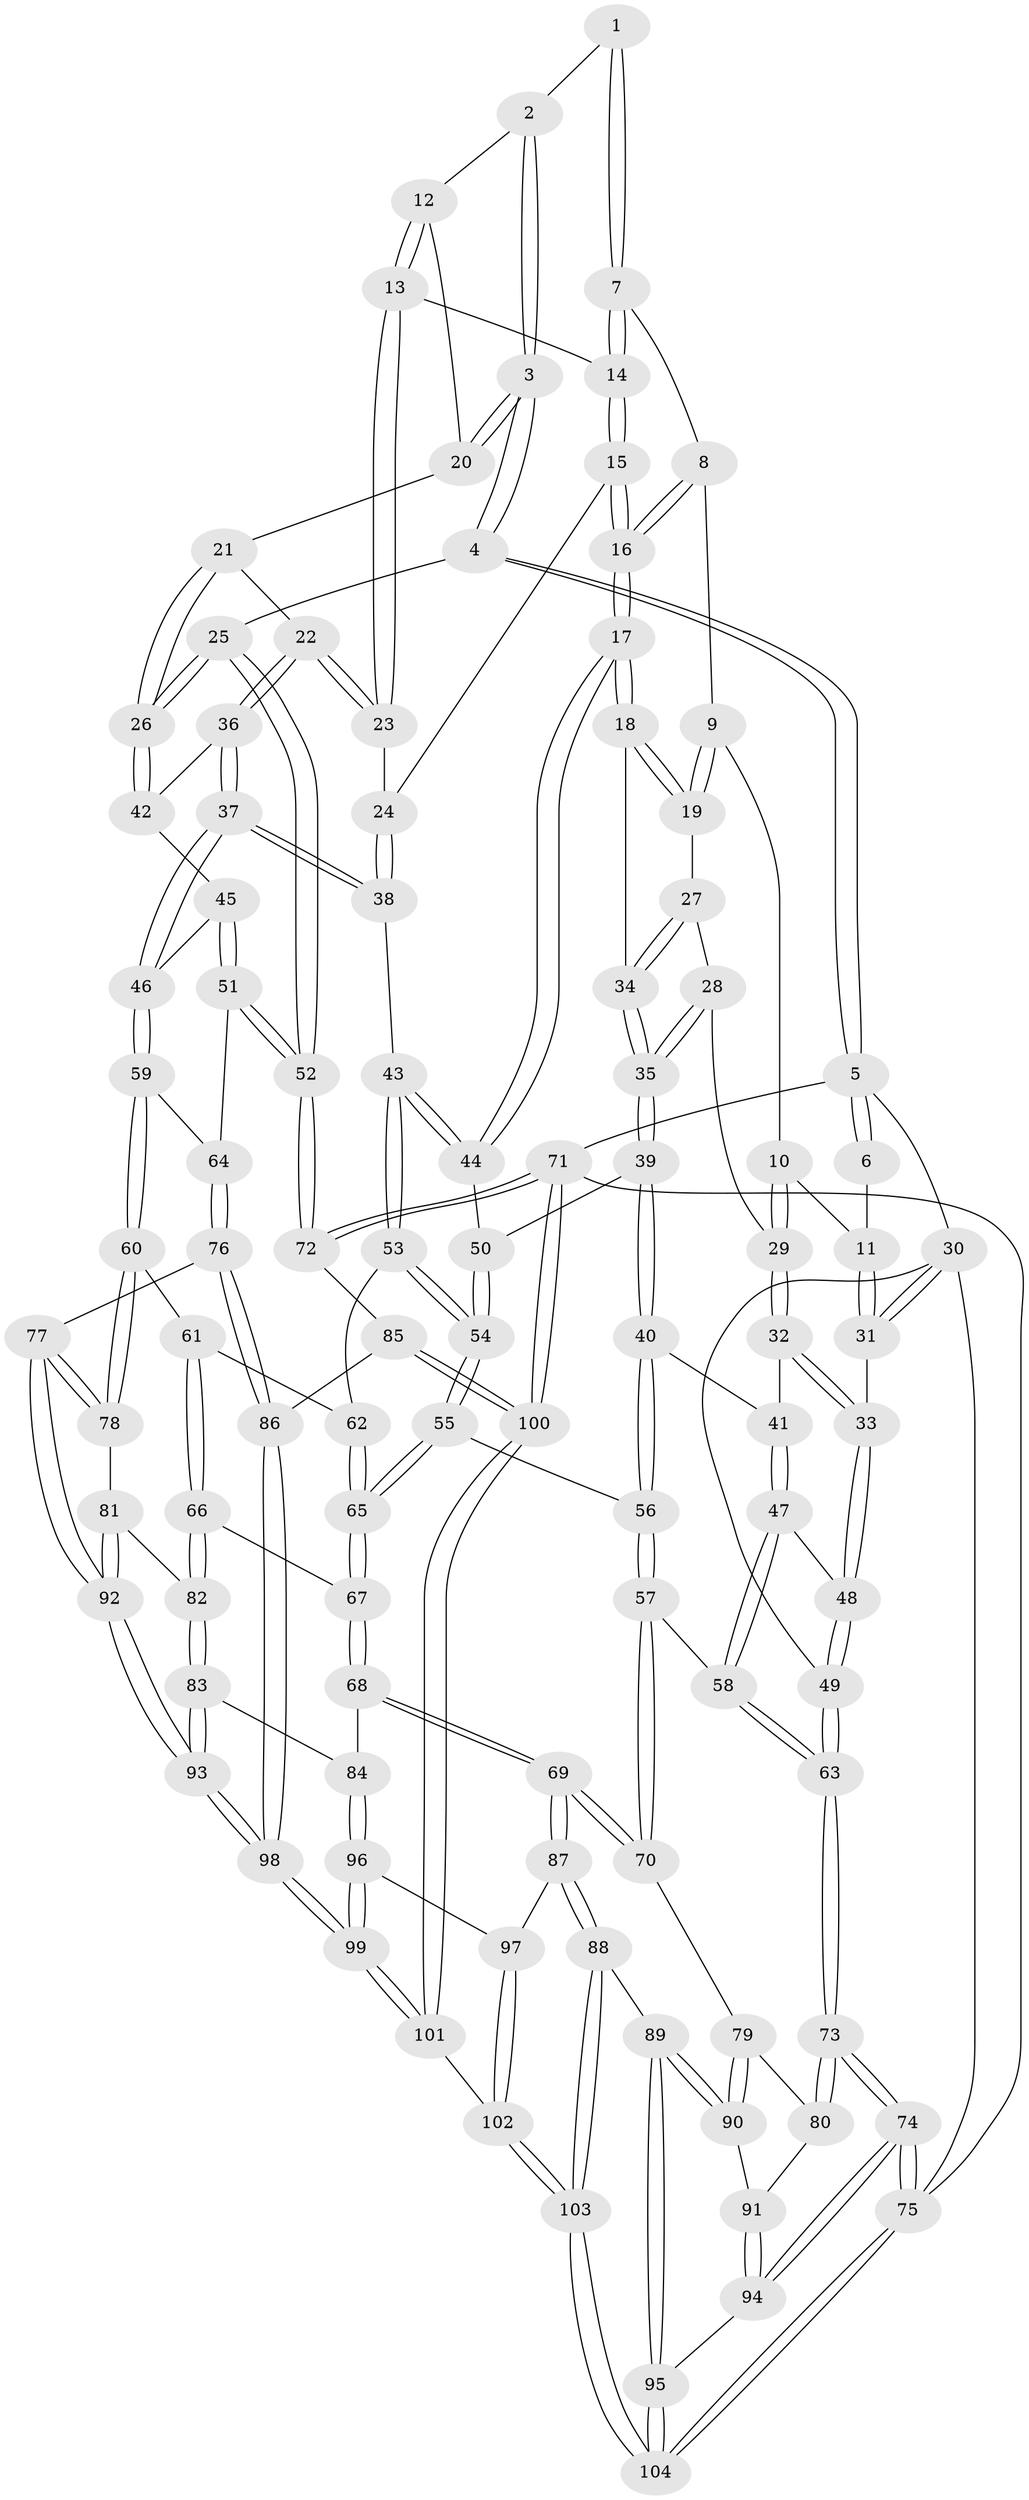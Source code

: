 // coarse degree distribution, {3: 0.1111111111111111, 4: 0.47619047619047616, 5: 0.3333333333333333, 6: 0.07936507936507936}
// Generated by graph-tools (version 1.1) at 2025/52/02/27/25 19:52:35]
// undirected, 104 vertices, 257 edges
graph export_dot {
graph [start="1"]
  node [color=gray90,style=filled];
  1 [pos="+0.6624041881909132+0"];
  2 [pos="+0.8617690276694309+0.058923106984070495"];
  3 [pos="+1+0"];
  4 [pos="+1+0"];
  5 [pos="+1+0"];
  6 [pos="+0.6623847674039215+0"];
  7 [pos="+0.6398190564128364+0"];
  8 [pos="+0.4680784172810604+0.07839158172770896"];
  9 [pos="+0.40916846507044663+0.0883884630378869"];
  10 [pos="+0.018171933398685055+0"];
  11 [pos="+0.016268568657712375+0"];
  12 [pos="+0.8300912871787273+0.1290809479558345"];
  13 [pos="+0.8267038981716671+0.1345154059226369"];
  14 [pos="+0.655003712998988+0.032379085054486584"];
  15 [pos="+0.6230300016528239+0.18979628645653623"];
  16 [pos="+0.5918592753097984+0.2507466303194414"];
  17 [pos="+0.578459196457288+0.2956538287180037"];
  18 [pos="+0.4466437839758911+0.20888791919801858"];
  19 [pos="+0.4059252660354545+0.17229897945775835"];
  20 [pos="+1+0.042881335157089896"];
  21 [pos="+0.9283755413946209+0.17568941735508725"];
  22 [pos="+0.8476512941016294+0.18550410167472106"];
  23 [pos="+0.8384623690198093+0.17636280247550706"];
  24 [pos="+0.7913211148009063+0.1951853177901901"];
  25 [pos="+1+0.3934129589351806"];
  26 [pos="+1+0.32639661347254545"];
  27 [pos="+0.36247496680388624+0.19900623193557457"];
  28 [pos="+0.25052270408581834+0.18178434295893872"];
  29 [pos="+0.16129748024193732+0.12374282055417017"];
  30 [pos="+0+0"];
  31 [pos="+0+0"];
  32 [pos="+0.1437490617417976+0.2756808130976438"];
  33 [pos="+0.06617852713044164+0.33956832882785754"];
  34 [pos="+0.3313590367405634+0.34943118537111373"];
  35 [pos="+0.32578452323946944+0.36752362072014827"];
  36 [pos="+0.8579984522622638+0.2859723016723302"];
  37 [pos="+0.7275129787085813+0.3917625358220682"];
  38 [pos="+0.6554171298632431+0.3577486272639917"];
  39 [pos="+0.32570422847477754+0.37021300918419336"];
  40 [pos="+0.3224713068456627+0.37322581926704607"];
  41 [pos="+0.2048430918659088+0.3235759799563167"];
  42 [pos="+0.8801801771272065+0.2971610536927162"];
  43 [pos="+0.6229019927904829+0.3487264678005451"];
  44 [pos="+0.579777783444383+0.30497407803332593"];
  45 [pos="+0.8989483983649574+0.42038520422934955"];
  46 [pos="+0.7431691260631906+0.4163022865270056"];
  47 [pos="+0.14205964014532724+0.4580572969644081"];
  48 [pos="+0.05157130795103787+0.35869903903111433"];
  49 [pos="+0+0.43159470855061455"];
  50 [pos="+0.4624165812511184+0.3593536314450189"];
  51 [pos="+1+0.5251950840849231"];
  52 [pos="+1+0.5200579658055816"];
  53 [pos="+0.5896762208686677+0.4428749844577062"];
  54 [pos="+0.45998603866986565+0.523204439647186"];
  55 [pos="+0.4358994894383553+0.5650017356844182"];
  56 [pos="+0.285284926557117+0.514757869190423"];
  57 [pos="+0.22773488885938462+0.5535448563941473"];
  58 [pos="+0.17958806317929446+0.5263728377313021"];
  59 [pos="+0.7734342984664921+0.5505970701827899"];
  60 [pos="+0.7425806928082316+0.598946559642616"];
  61 [pos="+0.6355231972449624+0.5673708567915976"];
  62 [pos="+0.5952825800678346+0.5290463275848842"];
  63 [pos="+0+0.5596870435591931"];
  64 [pos="+0.9890659592502289+0.5584269653209945"];
  65 [pos="+0.47028633434245504+0.6124736555861875"];
  66 [pos="+0.5404319458434259+0.671376943465775"];
  67 [pos="+0.4774183145171464+0.6393767977278013"];
  68 [pos="+0.38318521619167045+0.7573801432047107"];
  69 [pos="+0.35702888236110963+0.7611092355164881"];
  70 [pos="+0.2159665754629363+0.6376798626609662"];
  71 [pos="+1+1"];
  72 [pos="+1+0.5221530103059083"];
  73 [pos="+0+0.6531865068537497"];
  74 [pos="+0+0.728808336042533"];
  75 [pos="+0+1"];
  76 [pos="+0.8173512178124114+0.7742600735033306"];
  77 [pos="+0.7584920296609313+0.7324051201224869"];
  78 [pos="+0.7340662344021194+0.6999235224766542"];
  79 [pos="+0.1884890326471824+0.6642406429545582"];
  80 [pos="+0+0.6675222868233655"];
  81 [pos="+0.5921494912877157+0.7194672454130835"];
  82 [pos="+0.5906469269531888+0.7189610024648893"];
  83 [pos="+0.49928145728774337+0.8107172469274085"];
  84 [pos="+0.4235033663770792+0.792919463707315"];
  85 [pos="+0.866094579685109+0.8176674720644543"];
  86 [pos="+0.824809253934082+0.7854054363385276"];
  87 [pos="+0.29536916901825033+0.8647231938909077"];
  88 [pos="+0.25678505184752537+0.8856587337711547"];
  89 [pos="+0.2551190933674097+0.8856288691815725"];
  90 [pos="+0.17399489578477087+0.708642618703349"];
  91 [pos="+0.12607760604738968+0.7717415399442188"];
  92 [pos="+0.6104713271398384+0.9092199471937993"];
  93 [pos="+0.5916071307087161+0.9745523921860398"];
  94 [pos="+0.108311002420426+0.8074533264706761"];
  95 [pos="+0.13628488701357053+0.9223345833640518"];
  96 [pos="+0.43957171135317225+0.920079310509155"];
  97 [pos="+0.30057828341475723+0.8682567583292297"];
  98 [pos="+0.5930271444666728+1"];
  99 [pos="+0.5805640441993523+1"];
  100 [pos="+1+1"];
  101 [pos="+0.5819693731771812+1"];
  102 [pos="+0.5329590295793556+1"];
  103 [pos="+0.38257498608565105+1"];
  104 [pos="+0+1"];
  1 -- 2;
  1 -- 7;
  1 -- 7;
  2 -- 3;
  2 -- 3;
  2 -- 12;
  3 -- 4;
  3 -- 4;
  3 -- 20;
  3 -- 20;
  4 -- 5;
  4 -- 5;
  4 -- 25;
  5 -- 6;
  5 -- 6;
  5 -- 30;
  5 -- 71;
  6 -- 11;
  7 -- 8;
  7 -- 14;
  7 -- 14;
  8 -- 9;
  8 -- 16;
  8 -- 16;
  9 -- 10;
  9 -- 19;
  9 -- 19;
  10 -- 11;
  10 -- 29;
  10 -- 29;
  11 -- 31;
  11 -- 31;
  12 -- 13;
  12 -- 13;
  12 -- 20;
  13 -- 14;
  13 -- 23;
  13 -- 23;
  14 -- 15;
  14 -- 15;
  15 -- 16;
  15 -- 16;
  15 -- 24;
  16 -- 17;
  16 -- 17;
  17 -- 18;
  17 -- 18;
  17 -- 44;
  17 -- 44;
  18 -- 19;
  18 -- 19;
  18 -- 34;
  19 -- 27;
  20 -- 21;
  21 -- 22;
  21 -- 26;
  21 -- 26;
  22 -- 23;
  22 -- 23;
  22 -- 36;
  22 -- 36;
  23 -- 24;
  24 -- 38;
  24 -- 38;
  25 -- 26;
  25 -- 26;
  25 -- 52;
  25 -- 52;
  26 -- 42;
  26 -- 42;
  27 -- 28;
  27 -- 34;
  27 -- 34;
  28 -- 29;
  28 -- 35;
  28 -- 35;
  29 -- 32;
  29 -- 32;
  30 -- 31;
  30 -- 31;
  30 -- 49;
  30 -- 75;
  31 -- 33;
  32 -- 33;
  32 -- 33;
  32 -- 41;
  33 -- 48;
  33 -- 48;
  34 -- 35;
  34 -- 35;
  35 -- 39;
  35 -- 39;
  36 -- 37;
  36 -- 37;
  36 -- 42;
  37 -- 38;
  37 -- 38;
  37 -- 46;
  37 -- 46;
  38 -- 43;
  39 -- 40;
  39 -- 40;
  39 -- 50;
  40 -- 41;
  40 -- 56;
  40 -- 56;
  41 -- 47;
  41 -- 47;
  42 -- 45;
  43 -- 44;
  43 -- 44;
  43 -- 53;
  43 -- 53;
  44 -- 50;
  45 -- 46;
  45 -- 51;
  45 -- 51;
  46 -- 59;
  46 -- 59;
  47 -- 48;
  47 -- 58;
  47 -- 58;
  48 -- 49;
  48 -- 49;
  49 -- 63;
  49 -- 63;
  50 -- 54;
  50 -- 54;
  51 -- 52;
  51 -- 52;
  51 -- 64;
  52 -- 72;
  52 -- 72;
  53 -- 54;
  53 -- 54;
  53 -- 62;
  54 -- 55;
  54 -- 55;
  55 -- 56;
  55 -- 65;
  55 -- 65;
  56 -- 57;
  56 -- 57;
  57 -- 58;
  57 -- 70;
  57 -- 70;
  58 -- 63;
  58 -- 63;
  59 -- 60;
  59 -- 60;
  59 -- 64;
  60 -- 61;
  60 -- 78;
  60 -- 78;
  61 -- 62;
  61 -- 66;
  61 -- 66;
  62 -- 65;
  62 -- 65;
  63 -- 73;
  63 -- 73;
  64 -- 76;
  64 -- 76;
  65 -- 67;
  65 -- 67;
  66 -- 67;
  66 -- 82;
  66 -- 82;
  67 -- 68;
  67 -- 68;
  68 -- 69;
  68 -- 69;
  68 -- 84;
  69 -- 70;
  69 -- 70;
  69 -- 87;
  69 -- 87;
  70 -- 79;
  71 -- 72;
  71 -- 72;
  71 -- 100;
  71 -- 100;
  71 -- 75;
  72 -- 85;
  73 -- 74;
  73 -- 74;
  73 -- 80;
  73 -- 80;
  74 -- 75;
  74 -- 75;
  74 -- 94;
  74 -- 94;
  75 -- 104;
  75 -- 104;
  76 -- 77;
  76 -- 86;
  76 -- 86;
  77 -- 78;
  77 -- 78;
  77 -- 92;
  77 -- 92;
  78 -- 81;
  79 -- 80;
  79 -- 90;
  79 -- 90;
  80 -- 91;
  81 -- 82;
  81 -- 92;
  81 -- 92;
  82 -- 83;
  82 -- 83;
  83 -- 84;
  83 -- 93;
  83 -- 93;
  84 -- 96;
  84 -- 96;
  85 -- 86;
  85 -- 100;
  85 -- 100;
  86 -- 98;
  86 -- 98;
  87 -- 88;
  87 -- 88;
  87 -- 97;
  88 -- 89;
  88 -- 103;
  88 -- 103;
  89 -- 90;
  89 -- 90;
  89 -- 95;
  89 -- 95;
  90 -- 91;
  91 -- 94;
  91 -- 94;
  92 -- 93;
  92 -- 93;
  93 -- 98;
  93 -- 98;
  94 -- 95;
  95 -- 104;
  95 -- 104;
  96 -- 97;
  96 -- 99;
  96 -- 99;
  97 -- 102;
  97 -- 102;
  98 -- 99;
  98 -- 99;
  99 -- 101;
  99 -- 101;
  100 -- 101;
  100 -- 101;
  101 -- 102;
  102 -- 103;
  102 -- 103;
  103 -- 104;
  103 -- 104;
}
